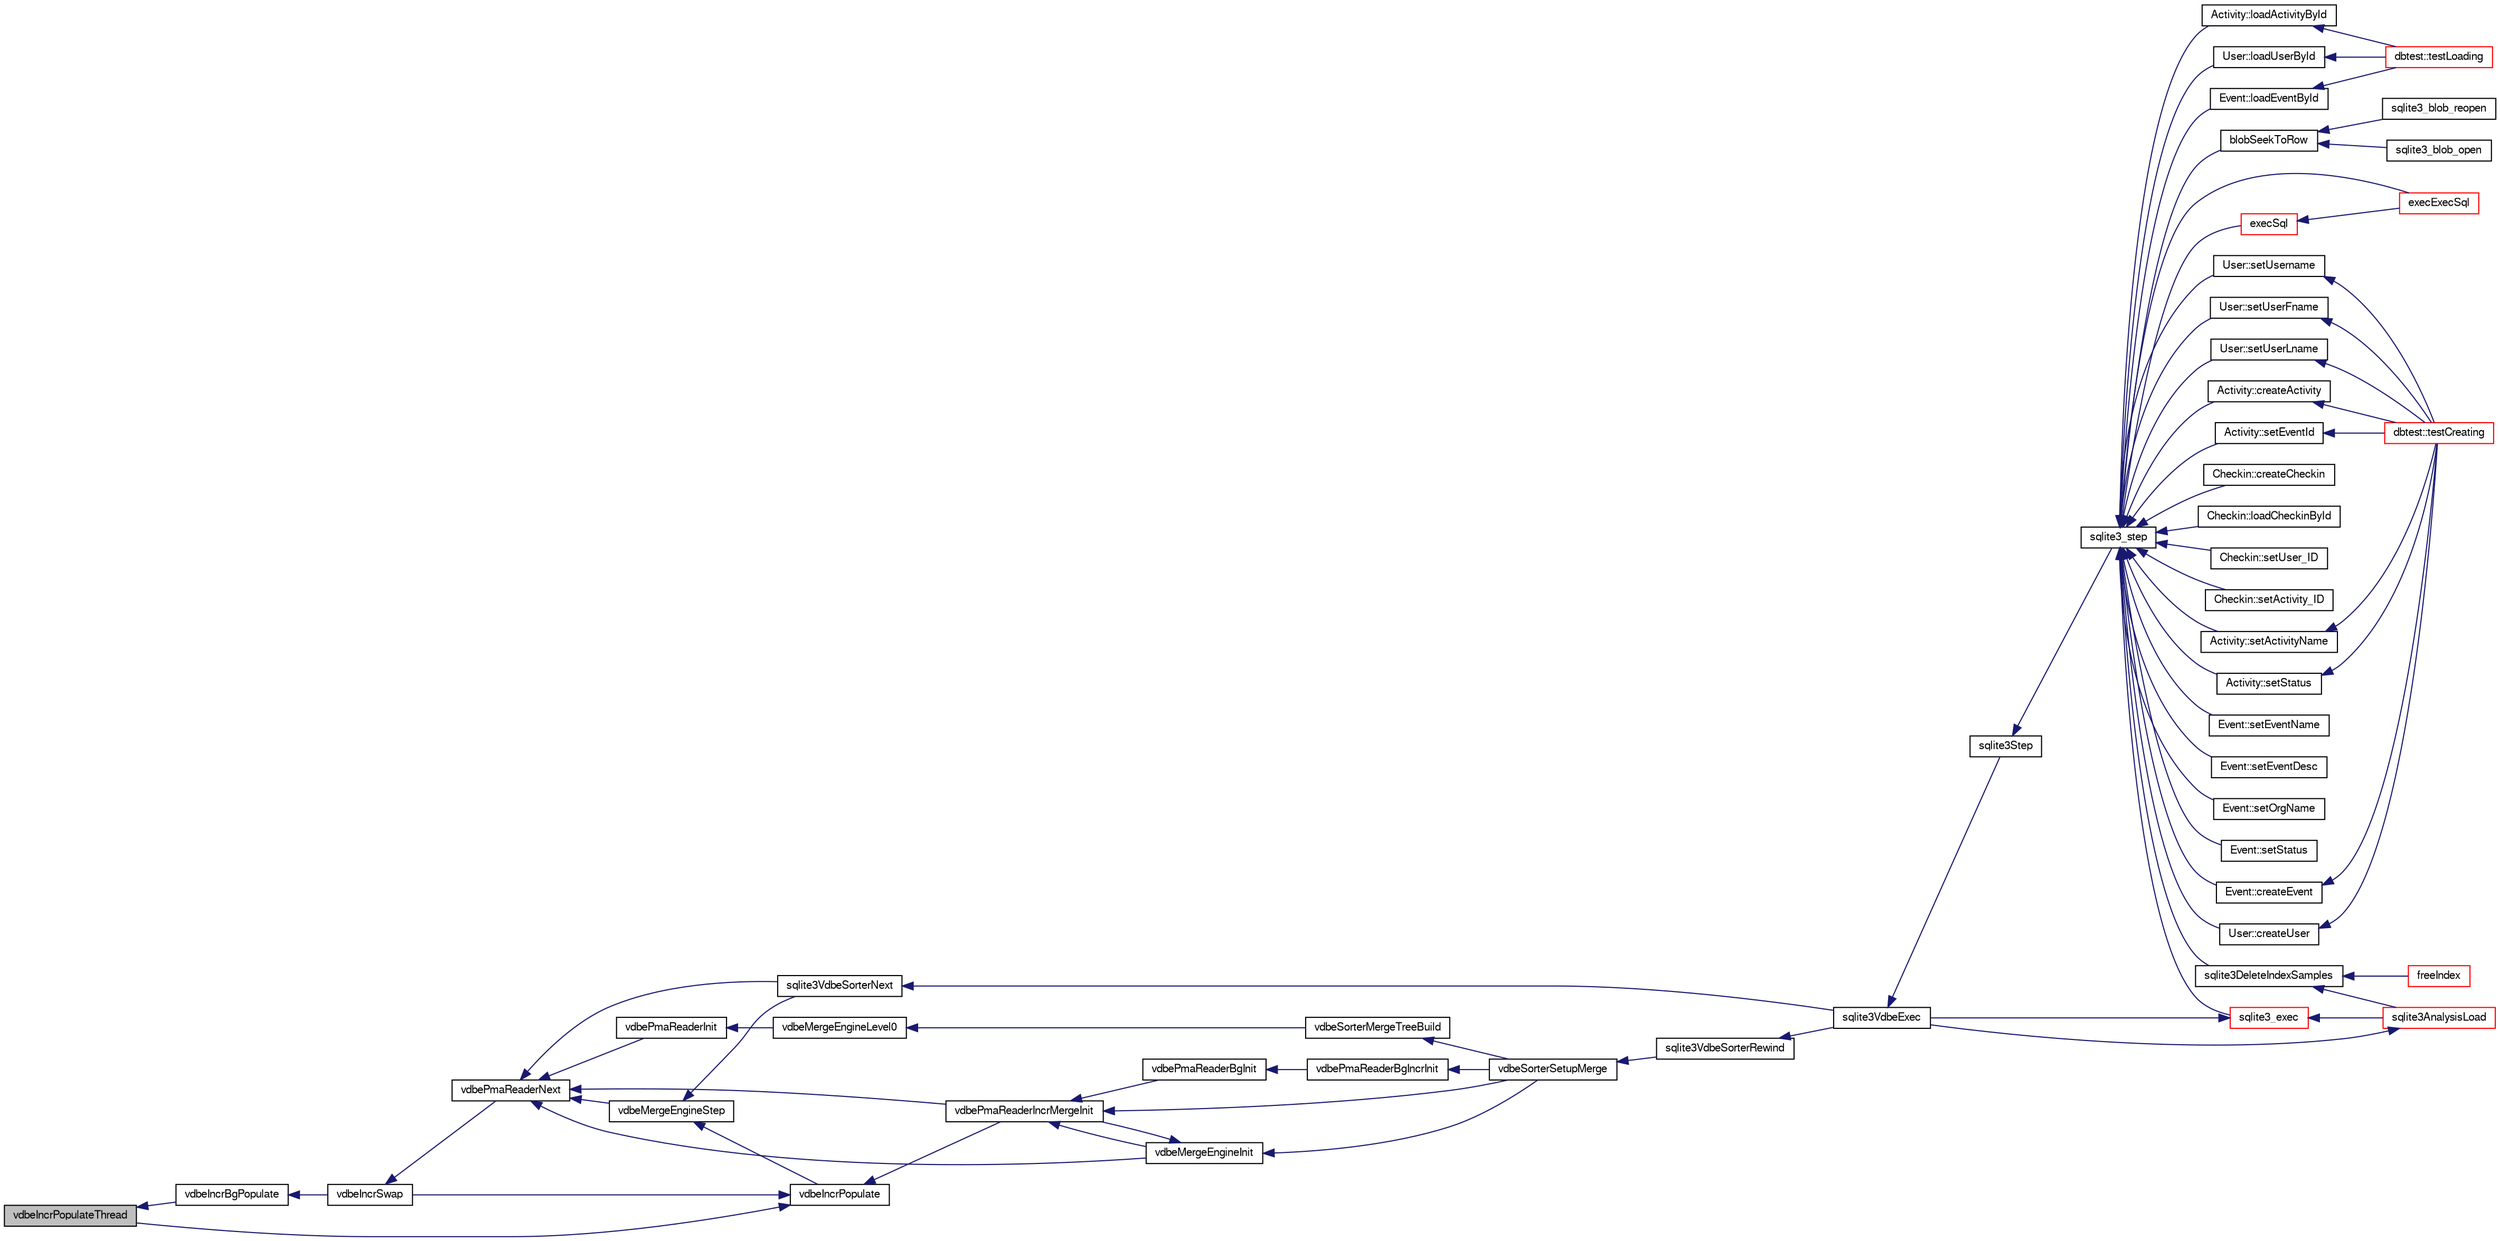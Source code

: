 digraph "vdbeIncrPopulateThread"
{
  edge [fontname="FreeSans",fontsize="10",labelfontname="FreeSans",labelfontsize="10"];
  node [fontname="FreeSans",fontsize="10",shape=record];
  rankdir="LR";
  Node863245 [label="vdbeIncrPopulateThread",height=0.2,width=0.4,color="black", fillcolor="grey75", style="filled", fontcolor="black"];
  Node863245 -> Node863246 [dir="back",color="midnightblue",fontsize="10",style="solid",fontname="FreeSans"];
  Node863246 [label="vdbeIncrBgPopulate",height=0.2,width=0.4,color="black", fillcolor="white", style="filled",URL="$sqlite3_8c.html#ac7fcc18f338b99f560b8ce2ad5ced444"];
  Node863246 -> Node863247 [dir="back",color="midnightblue",fontsize="10",style="solid",fontname="FreeSans"];
  Node863247 [label="vdbeIncrSwap",height=0.2,width=0.4,color="black", fillcolor="white", style="filled",URL="$sqlite3_8c.html#a8f7f6718c318c3268d28964e2b983225"];
  Node863247 -> Node863248 [dir="back",color="midnightblue",fontsize="10",style="solid",fontname="FreeSans"];
  Node863248 [label="vdbePmaReaderNext",height=0.2,width=0.4,color="black", fillcolor="white", style="filled",URL="$sqlite3_8c.html#af63a38a01ef1374e7a717f83c2ccf648"];
  Node863248 -> Node863249 [dir="back",color="midnightblue",fontsize="10",style="solid",fontname="FreeSans"];
  Node863249 [label="vdbePmaReaderInit",height=0.2,width=0.4,color="black", fillcolor="white", style="filled",URL="$sqlite3_8c.html#a721a310daa0db281ae2ec97c1e330853"];
  Node863249 -> Node863250 [dir="back",color="midnightblue",fontsize="10",style="solid",fontname="FreeSans"];
  Node863250 [label="vdbeMergeEngineLevel0",height=0.2,width=0.4,color="black", fillcolor="white", style="filled",URL="$sqlite3_8c.html#a5b84168cf5b5c64218810fbc3182b95f"];
  Node863250 -> Node863251 [dir="back",color="midnightblue",fontsize="10",style="solid",fontname="FreeSans"];
  Node863251 [label="vdbeSorterMergeTreeBuild",height=0.2,width=0.4,color="black", fillcolor="white", style="filled",URL="$sqlite3_8c.html#a7af2bdcef74d6ae7b6c04a2a7d171f33"];
  Node863251 -> Node863252 [dir="back",color="midnightblue",fontsize="10",style="solid",fontname="FreeSans"];
  Node863252 [label="vdbeSorterSetupMerge",height=0.2,width=0.4,color="black", fillcolor="white", style="filled",URL="$sqlite3_8c.html#a82088507aafeedcc04af031f7ea0bbd8"];
  Node863252 -> Node863253 [dir="back",color="midnightblue",fontsize="10",style="solid",fontname="FreeSans"];
  Node863253 [label="sqlite3VdbeSorterRewind",height=0.2,width=0.4,color="black", fillcolor="white", style="filled",URL="$sqlite3_8c.html#a31677d178ebf96ee6034a05660e1f4bf"];
  Node863253 -> Node863254 [dir="back",color="midnightblue",fontsize="10",style="solid",fontname="FreeSans"];
  Node863254 [label="sqlite3VdbeExec",height=0.2,width=0.4,color="black", fillcolor="white", style="filled",URL="$sqlite3_8c.html#a8ce40a614bdc56719c4d642b1e4dfb21"];
  Node863254 -> Node863255 [dir="back",color="midnightblue",fontsize="10",style="solid",fontname="FreeSans"];
  Node863255 [label="sqlite3Step",height=0.2,width=0.4,color="black", fillcolor="white", style="filled",URL="$sqlite3_8c.html#a3f2872e873e2758a4beedad1d5113554"];
  Node863255 -> Node863256 [dir="back",color="midnightblue",fontsize="10",style="solid",fontname="FreeSans"];
  Node863256 [label="sqlite3_step",height=0.2,width=0.4,color="black", fillcolor="white", style="filled",URL="$sqlite3_8h.html#ac1e491ce36b7471eb28387f7d3c74334"];
  Node863256 -> Node863257 [dir="back",color="midnightblue",fontsize="10",style="solid",fontname="FreeSans"];
  Node863257 [label="Activity::createActivity",height=0.2,width=0.4,color="black", fillcolor="white", style="filled",URL="$classActivity.html#a813cc5e52c14ab49b39014c134e3425b"];
  Node863257 -> Node863258 [dir="back",color="midnightblue",fontsize="10",style="solid",fontname="FreeSans"];
  Node863258 [label="dbtest::testCreating",height=0.2,width=0.4,color="red", fillcolor="white", style="filled",URL="$classdbtest.html#a8193e88a7df657069c8a6bd09c8243b7"];
  Node863256 -> Node863260 [dir="back",color="midnightblue",fontsize="10",style="solid",fontname="FreeSans"];
  Node863260 [label="Activity::loadActivityById",height=0.2,width=0.4,color="black", fillcolor="white", style="filled",URL="$classActivity.html#abe4ffb4f08a47212ebf9013259d9e7fd"];
  Node863260 -> Node863261 [dir="back",color="midnightblue",fontsize="10",style="solid",fontname="FreeSans"];
  Node863261 [label="dbtest::testLoading",height=0.2,width=0.4,color="red", fillcolor="white", style="filled",URL="$classdbtest.html#a6f98d82a2c8e2b9040848763504ddae1"];
  Node863256 -> Node863262 [dir="back",color="midnightblue",fontsize="10",style="solid",fontname="FreeSans"];
  Node863262 [label="Activity::setEventId",height=0.2,width=0.4,color="black", fillcolor="white", style="filled",URL="$classActivity.html#adb1d0fd0d08f473e068f0a4086bfa9ca"];
  Node863262 -> Node863258 [dir="back",color="midnightblue",fontsize="10",style="solid",fontname="FreeSans"];
  Node863256 -> Node863263 [dir="back",color="midnightblue",fontsize="10",style="solid",fontname="FreeSans"];
  Node863263 [label="Activity::setActivityName",height=0.2,width=0.4,color="black", fillcolor="white", style="filled",URL="$classActivity.html#a62dc3737b33915a36086f9dd26d16a81"];
  Node863263 -> Node863258 [dir="back",color="midnightblue",fontsize="10",style="solid",fontname="FreeSans"];
  Node863256 -> Node863264 [dir="back",color="midnightblue",fontsize="10",style="solid",fontname="FreeSans"];
  Node863264 [label="Activity::setStatus",height=0.2,width=0.4,color="black", fillcolor="white", style="filled",URL="$classActivity.html#af618135a7738f4d2a7ee147a8ef912ea"];
  Node863264 -> Node863258 [dir="back",color="midnightblue",fontsize="10",style="solid",fontname="FreeSans"];
  Node863256 -> Node863265 [dir="back",color="midnightblue",fontsize="10",style="solid",fontname="FreeSans"];
  Node863265 [label="Checkin::createCheckin",height=0.2,width=0.4,color="black", fillcolor="white", style="filled",URL="$classCheckin.html#a4e40acdf7fff0e607f6de4f24f3a163c"];
  Node863256 -> Node863266 [dir="back",color="midnightblue",fontsize="10",style="solid",fontname="FreeSans"];
  Node863266 [label="Checkin::loadCheckinById",height=0.2,width=0.4,color="black", fillcolor="white", style="filled",URL="$classCheckin.html#a3461f70ea6c68475225f2a07f78a21e0"];
  Node863256 -> Node863267 [dir="back",color="midnightblue",fontsize="10",style="solid",fontname="FreeSans"];
  Node863267 [label="Checkin::setUser_ID",height=0.2,width=0.4,color="black", fillcolor="white", style="filled",URL="$classCheckin.html#a76ab640f4f912876dbebf183db5359c6"];
  Node863256 -> Node863268 [dir="back",color="midnightblue",fontsize="10",style="solid",fontname="FreeSans"];
  Node863268 [label="Checkin::setActivity_ID",height=0.2,width=0.4,color="black", fillcolor="white", style="filled",URL="$classCheckin.html#ab2ff3ec2604ec73a42af25874a00b232"];
  Node863256 -> Node863269 [dir="back",color="midnightblue",fontsize="10",style="solid",fontname="FreeSans"];
  Node863269 [label="Event::createEvent",height=0.2,width=0.4,color="black", fillcolor="white", style="filled",URL="$classEvent.html#a77adb9f4a46ffb32c2d931f0691f5903"];
  Node863269 -> Node863258 [dir="back",color="midnightblue",fontsize="10",style="solid",fontname="FreeSans"];
  Node863256 -> Node863270 [dir="back",color="midnightblue",fontsize="10",style="solid",fontname="FreeSans"];
  Node863270 [label="Event::loadEventById",height=0.2,width=0.4,color="black", fillcolor="white", style="filled",URL="$classEvent.html#afa66cea33f722dbeecb69cc98fdea055"];
  Node863270 -> Node863261 [dir="back",color="midnightblue",fontsize="10",style="solid",fontname="FreeSans"];
  Node863256 -> Node863271 [dir="back",color="midnightblue",fontsize="10",style="solid",fontname="FreeSans"];
  Node863271 [label="Event::setEventName",height=0.2,width=0.4,color="black", fillcolor="white", style="filled",URL="$classEvent.html#a10596b6ca077df05184e30d62b08729d"];
  Node863256 -> Node863272 [dir="back",color="midnightblue",fontsize="10",style="solid",fontname="FreeSans"];
  Node863272 [label="Event::setEventDesc",height=0.2,width=0.4,color="black", fillcolor="white", style="filled",URL="$classEvent.html#ae36b8377dcae792f1c5c4726024c981b"];
  Node863256 -> Node863273 [dir="back",color="midnightblue",fontsize="10",style="solid",fontname="FreeSans"];
  Node863273 [label="Event::setOrgName",height=0.2,width=0.4,color="black", fillcolor="white", style="filled",URL="$classEvent.html#a19aac0f776bd764563a54977656cf680"];
  Node863256 -> Node863274 [dir="back",color="midnightblue",fontsize="10",style="solid",fontname="FreeSans"];
  Node863274 [label="Event::setStatus",height=0.2,width=0.4,color="black", fillcolor="white", style="filled",URL="$classEvent.html#ab0a6b9285af0f4172eb841e2b80f8972"];
  Node863256 -> Node863275 [dir="back",color="midnightblue",fontsize="10",style="solid",fontname="FreeSans"];
  Node863275 [label="blobSeekToRow",height=0.2,width=0.4,color="black", fillcolor="white", style="filled",URL="$sqlite3_8c.html#afff57e13332b98c8a44a7cebe38962ab"];
  Node863275 -> Node863276 [dir="back",color="midnightblue",fontsize="10",style="solid",fontname="FreeSans"];
  Node863276 [label="sqlite3_blob_open",height=0.2,width=0.4,color="black", fillcolor="white", style="filled",URL="$sqlite3_8h.html#adb8ad839a5bdd62a43785132bc7dd518"];
  Node863275 -> Node863277 [dir="back",color="midnightblue",fontsize="10",style="solid",fontname="FreeSans"];
  Node863277 [label="sqlite3_blob_reopen",height=0.2,width=0.4,color="black", fillcolor="white", style="filled",URL="$sqlite3_8h.html#abc77c24fdc0150138490359a94360f7e"];
  Node863256 -> Node863278 [dir="back",color="midnightblue",fontsize="10",style="solid",fontname="FreeSans"];
  Node863278 [label="sqlite3DeleteIndexSamples",height=0.2,width=0.4,color="black", fillcolor="white", style="filled",URL="$sqlite3_8c.html#aaeda0302fbf61397ec009f65bed047ef"];
  Node863278 -> Node863279 [dir="back",color="midnightblue",fontsize="10",style="solid",fontname="FreeSans"];
  Node863279 [label="sqlite3AnalysisLoad",height=0.2,width=0.4,color="red", fillcolor="white", style="filled",URL="$sqlite3_8c.html#a48a2301c27e1d3d68708b9b8761b5a01"];
  Node863279 -> Node863254 [dir="back",color="midnightblue",fontsize="10",style="solid",fontname="FreeSans"];
  Node863278 -> Node863381 [dir="back",color="midnightblue",fontsize="10",style="solid",fontname="FreeSans"];
  Node863381 [label="freeIndex",height=0.2,width=0.4,color="red", fillcolor="white", style="filled",URL="$sqlite3_8c.html#a00907c99c18d5bcb9d0b38c077146c31"];
  Node863256 -> Node863447 [dir="back",color="midnightblue",fontsize="10",style="solid",fontname="FreeSans"];
  Node863447 [label="sqlite3_exec",height=0.2,width=0.4,color="red", fillcolor="white", style="filled",URL="$sqlite3_8h.html#a97487ec8150e0bcc8fa392ab8f0e24db"];
  Node863447 -> Node863254 [dir="back",color="midnightblue",fontsize="10",style="solid",fontname="FreeSans"];
  Node863447 -> Node863279 [dir="back",color="midnightblue",fontsize="10",style="solid",fontname="FreeSans"];
  Node863256 -> Node863438 [dir="back",color="midnightblue",fontsize="10",style="solid",fontname="FreeSans"];
  Node863438 [label="execSql",height=0.2,width=0.4,color="red", fillcolor="white", style="filled",URL="$sqlite3_8c.html#a7d16651b98a110662f4c265eff0246cb"];
  Node863438 -> Node863439 [dir="back",color="midnightblue",fontsize="10",style="solid",fontname="FreeSans"];
  Node863439 [label="execExecSql",height=0.2,width=0.4,color="red", fillcolor="white", style="filled",URL="$sqlite3_8c.html#ac1be09a6c047f21133d16378d301e0d4"];
  Node863256 -> Node863439 [dir="back",color="midnightblue",fontsize="10",style="solid",fontname="FreeSans"];
  Node863256 -> Node863441 [dir="back",color="midnightblue",fontsize="10",style="solid",fontname="FreeSans"];
  Node863441 [label="User::createUser",height=0.2,width=0.4,color="black", fillcolor="white", style="filled",URL="$classUser.html#a22ed673939e8cc0a136130b809bba513"];
  Node863441 -> Node863258 [dir="back",color="midnightblue",fontsize="10",style="solid",fontname="FreeSans"];
  Node863256 -> Node863442 [dir="back",color="midnightblue",fontsize="10",style="solid",fontname="FreeSans"];
  Node863442 [label="User::loadUserById",height=0.2,width=0.4,color="black", fillcolor="white", style="filled",URL="$classUser.html#a863377665b7fb83c5547dcf9727f5092"];
  Node863442 -> Node863261 [dir="back",color="midnightblue",fontsize="10",style="solid",fontname="FreeSans"];
  Node863256 -> Node863443 [dir="back",color="midnightblue",fontsize="10",style="solid",fontname="FreeSans"];
  Node863443 [label="User::setUsername",height=0.2,width=0.4,color="black", fillcolor="white", style="filled",URL="$classUser.html#aa0497022a136cb78de785b0a39ae60b1"];
  Node863443 -> Node863258 [dir="back",color="midnightblue",fontsize="10",style="solid",fontname="FreeSans"];
  Node863256 -> Node863444 [dir="back",color="midnightblue",fontsize="10",style="solid",fontname="FreeSans"];
  Node863444 [label="User::setUserFname",height=0.2,width=0.4,color="black", fillcolor="white", style="filled",URL="$classUser.html#a72657eb55cd0ca437b4841a43f19912f"];
  Node863444 -> Node863258 [dir="back",color="midnightblue",fontsize="10",style="solid",fontname="FreeSans"];
  Node863256 -> Node863445 [dir="back",color="midnightblue",fontsize="10",style="solid",fontname="FreeSans"];
  Node863445 [label="User::setUserLname",height=0.2,width=0.4,color="black", fillcolor="white", style="filled",URL="$classUser.html#aa25973387e5afe1aa6f60dd6545e33b5"];
  Node863445 -> Node863258 [dir="back",color="midnightblue",fontsize="10",style="solid",fontname="FreeSans"];
  Node863248 -> Node863515 [dir="back",color="midnightblue",fontsize="10",style="solid",fontname="FreeSans"];
  Node863515 [label="vdbeMergeEngineStep",height=0.2,width=0.4,color="black", fillcolor="white", style="filled",URL="$sqlite3_8c.html#a36af2b5bd30bb2d097a185ce7b349aed"];
  Node863515 -> Node863516 [dir="back",color="midnightblue",fontsize="10",style="solid",fontname="FreeSans"];
  Node863516 [label="vdbeIncrPopulate",height=0.2,width=0.4,color="black", fillcolor="white", style="filled",URL="$sqlite3_8c.html#a157a9f79260999f8f5f336d246f7b1bd"];
  Node863516 -> Node863245 [dir="back",color="midnightblue",fontsize="10",style="solid",fontname="FreeSans"];
  Node863516 -> Node863247 [dir="back",color="midnightblue",fontsize="10",style="solid",fontname="FreeSans"];
  Node863516 -> Node863517 [dir="back",color="midnightblue",fontsize="10",style="solid",fontname="FreeSans"];
  Node863517 [label="vdbePmaReaderIncrMergeInit",height=0.2,width=0.4,color="black", fillcolor="white", style="filled",URL="$sqlite3_8c.html#a8174970251c49119bb287029eb1d3aed"];
  Node863517 -> Node863518 [dir="back",color="midnightblue",fontsize="10",style="solid",fontname="FreeSans"];
  Node863518 [label="vdbeMergeEngineInit",height=0.2,width=0.4,color="black", fillcolor="white", style="filled",URL="$sqlite3_8c.html#aa3c8bfc9bbc60c4bc1402369750c8c1f"];
  Node863518 -> Node863517 [dir="back",color="midnightblue",fontsize="10",style="solid",fontname="FreeSans"];
  Node863518 -> Node863252 [dir="back",color="midnightblue",fontsize="10",style="solid",fontname="FreeSans"];
  Node863517 -> Node863519 [dir="back",color="midnightblue",fontsize="10",style="solid",fontname="FreeSans"];
  Node863519 [label="vdbePmaReaderBgInit",height=0.2,width=0.4,color="black", fillcolor="white", style="filled",URL="$sqlite3_8c.html#a9b5ba54e987dd6921fce57849ada7006"];
  Node863519 -> Node863520 [dir="back",color="midnightblue",fontsize="10",style="solid",fontname="FreeSans"];
  Node863520 [label="vdbePmaReaderBgIncrInit",height=0.2,width=0.4,color="black", fillcolor="white", style="filled",URL="$sqlite3_8c.html#a6af1891e09d9b5c7fc9fa201cf96d9ab"];
  Node863520 -> Node863252 [dir="back",color="midnightblue",fontsize="10",style="solid",fontname="FreeSans"];
  Node863517 -> Node863252 [dir="back",color="midnightblue",fontsize="10",style="solid",fontname="FreeSans"];
  Node863515 -> Node863521 [dir="back",color="midnightblue",fontsize="10",style="solid",fontname="FreeSans"];
  Node863521 [label="sqlite3VdbeSorterNext",height=0.2,width=0.4,color="black", fillcolor="white", style="filled",URL="$sqlite3_8c.html#a2c124733226f09f5b5ac860635be7850"];
  Node863521 -> Node863254 [dir="back",color="midnightblue",fontsize="10",style="solid",fontname="FreeSans"];
  Node863248 -> Node863518 [dir="back",color="midnightblue",fontsize="10",style="solid",fontname="FreeSans"];
  Node863248 -> Node863517 [dir="back",color="midnightblue",fontsize="10",style="solid",fontname="FreeSans"];
  Node863248 -> Node863521 [dir="back",color="midnightblue",fontsize="10",style="solid",fontname="FreeSans"];
}
